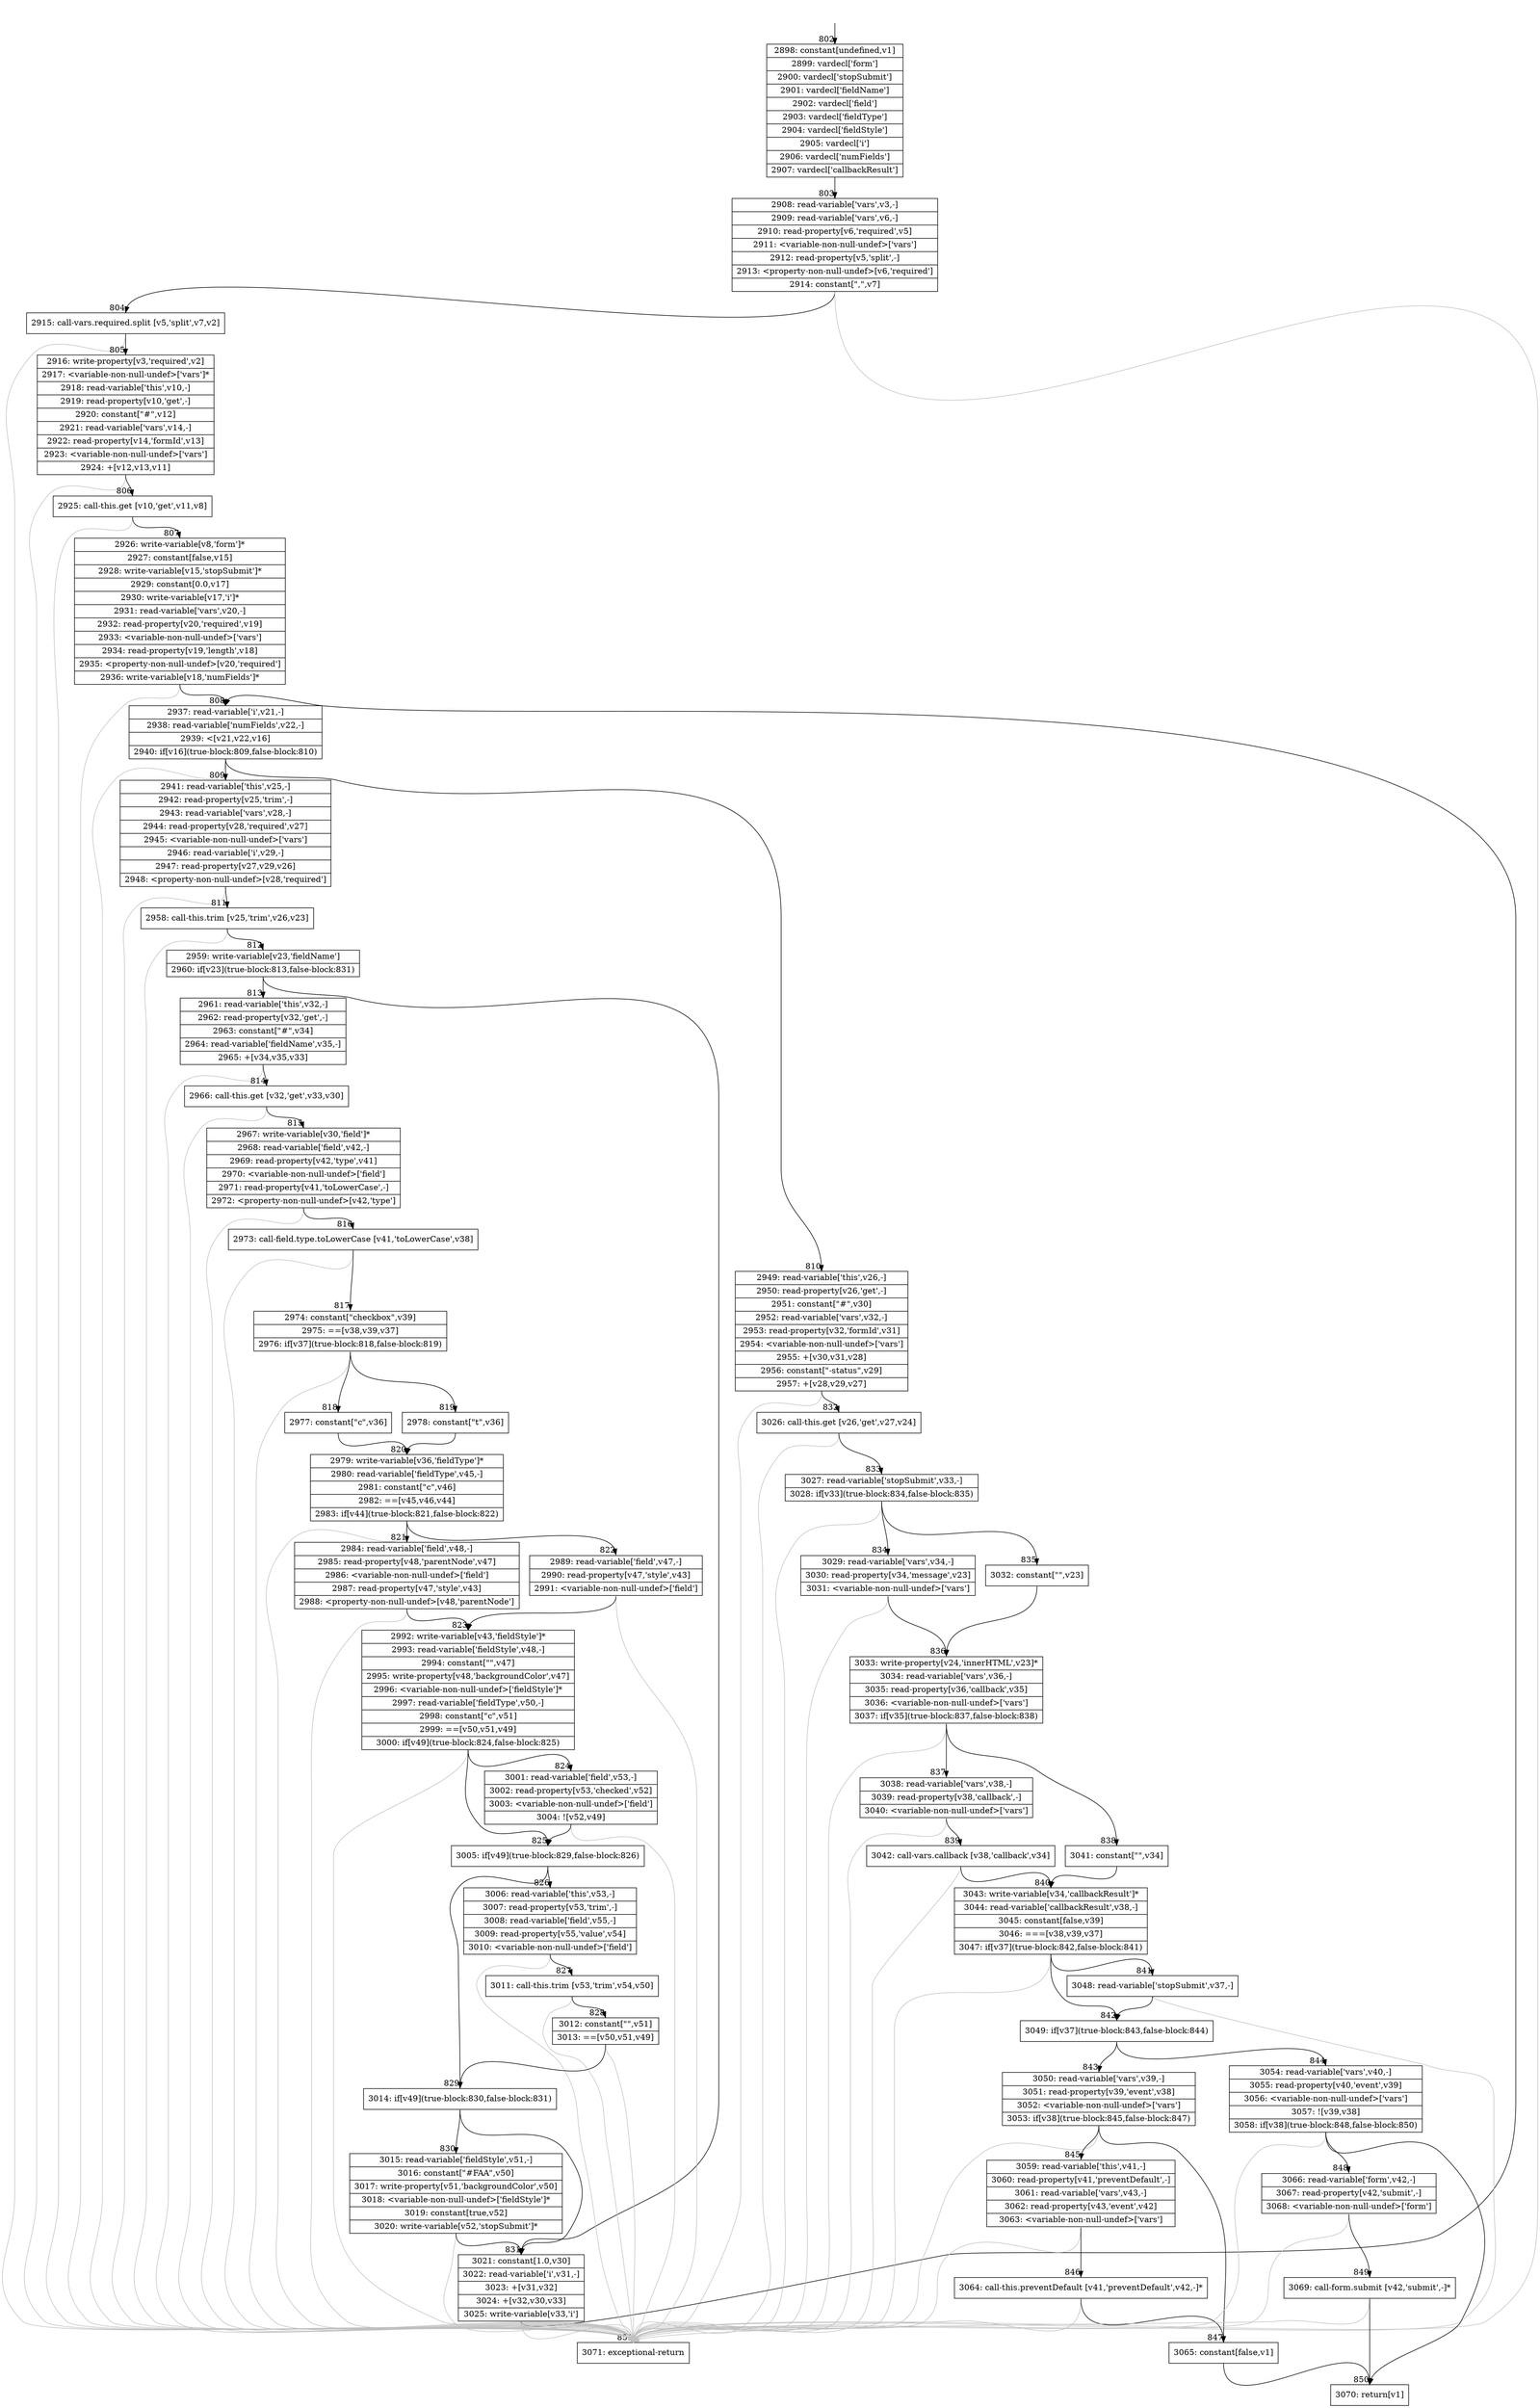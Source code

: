 digraph {
rankdir="TD"
BB_entry42[shape=none,label=""];
BB_entry42 -> BB802 [tailport=s, headport=n, headlabel="    802"]
BB802 [shape=record label="{2898: constant[undefined,v1]|2899: vardecl['form']|2900: vardecl['stopSubmit']|2901: vardecl['fieldName']|2902: vardecl['field']|2903: vardecl['fieldType']|2904: vardecl['fieldStyle']|2905: vardecl['i']|2906: vardecl['numFields']|2907: vardecl['callbackResult']}" ] 
BB802 -> BB803 [tailport=s, headport=n, headlabel="      803"]
BB803 [shape=record label="{2908: read-variable['vars',v3,-]|2909: read-variable['vars',v6,-]|2910: read-property[v6,'required',v5]|2911: \<variable-non-null-undef\>['vars']|2912: read-property[v5,'split',-]|2913: \<property-non-null-undef\>[v6,'required']|2914: constant[\",\",v7]}" ] 
BB803 -> BB804 [tailport=s, headport=n, headlabel="      804"]
BB803 -> BB851 [tailport=s, headport=n, color=gray, headlabel="      851"]
BB804 [shape=record label="{2915: call-vars.required.split [v5,'split',v7,v2]}" ] 
BB804 -> BB805 [tailport=s, headport=n, headlabel="      805"]
BB804 -> BB851 [tailport=s, headport=n, color=gray]
BB805 [shape=record label="{2916: write-property[v3,'required',v2]|2917: \<variable-non-null-undef\>['vars']*|2918: read-variable['this',v10,-]|2919: read-property[v10,'get',-]|2920: constant[\"#\",v12]|2921: read-variable['vars',v14,-]|2922: read-property[v14,'formId',v13]|2923: \<variable-non-null-undef\>['vars']|2924: +[v12,v13,v11]}" ] 
BB805 -> BB806 [tailport=s, headport=n, headlabel="      806"]
BB805 -> BB851 [tailport=s, headport=n, color=gray]
BB806 [shape=record label="{2925: call-this.get [v10,'get',v11,v8]}" ] 
BB806 -> BB807 [tailport=s, headport=n, headlabel="      807"]
BB806 -> BB851 [tailport=s, headport=n, color=gray]
BB807 [shape=record label="{2926: write-variable[v8,'form']*|2927: constant[false,v15]|2928: write-variable[v15,'stopSubmit']*|2929: constant[0.0,v17]|2930: write-variable[v17,'i']*|2931: read-variable['vars',v20,-]|2932: read-property[v20,'required',v19]|2933: \<variable-non-null-undef\>['vars']|2934: read-property[v19,'length',v18]|2935: \<property-non-null-undef\>[v20,'required']|2936: write-variable[v18,'numFields']*}" ] 
BB807 -> BB808 [tailport=s, headport=n, headlabel="      808"]
BB807 -> BB851 [tailport=s, headport=n, color=gray]
BB808 [shape=record label="{2937: read-variable['i',v21,-]|2938: read-variable['numFields',v22,-]|2939: \<[v21,v22,v16]|2940: if[v16](true-block:809,false-block:810)}" ] 
BB808 -> BB809 [tailport=s, headport=n, headlabel="      809"]
BB808 -> BB810 [tailport=s, headport=n, headlabel="      810"]
BB808 -> BB851 [tailport=s, headport=n, color=gray]
BB809 [shape=record label="{2941: read-variable['this',v25,-]|2942: read-property[v25,'trim',-]|2943: read-variable['vars',v28,-]|2944: read-property[v28,'required',v27]|2945: \<variable-non-null-undef\>['vars']|2946: read-variable['i',v29,-]|2947: read-property[v27,v29,v26]|2948: \<property-non-null-undef\>[v28,'required']}" ] 
BB809 -> BB811 [tailport=s, headport=n, headlabel="      811"]
BB809 -> BB851 [tailport=s, headport=n, color=gray]
BB810 [shape=record label="{2949: read-variable['this',v26,-]|2950: read-property[v26,'get',-]|2951: constant[\"#\",v30]|2952: read-variable['vars',v32,-]|2953: read-property[v32,'formId',v31]|2954: \<variable-non-null-undef\>['vars']|2955: +[v30,v31,v28]|2956: constant[\"-status\",v29]|2957: +[v28,v29,v27]}" ] 
BB810 -> BB832 [tailport=s, headport=n, headlabel="      832"]
BB810 -> BB851 [tailport=s, headport=n, color=gray]
BB811 [shape=record label="{2958: call-this.trim [v25,'trim',v26,v23]}" ] 
BB811 -> BB812 [tailport=s, headport=n, headlabel="      812"]
BB811 -> BB851 [tailport=s, headport=n, color=gray]
BB812 [shape=record label="{2959: write-variable[v23,'fieldName']|2960: if[v23](true-block:813,false-block:831)}" ] 
BB812 -> BB813 [tailport=s, headport=n, headlabel="      813"]
BB812 -> BB831 [tailport=s, headport=n, headlabel="      831"]
BB813 [shape=record label="{2961: read-variable['this',v32,-]|2962: read-property[v32,'get',-]|2963: constant[\"#\",v34]|2964: read-variable['fieldName',v35,-]|2965: +[v34,v35,v33]}" ] 
BB813 -> BB814 [tailport=s, headport=n, headlabel="      814"]
BB813 -> BB851 [tailport=s, headport=n, color=gray]
BB814 [shape=record label="{2966: call-this.get [v32,'get',v33,v30]}" ] 
BB814 -> BB815 [tailport=s, headport=n, headlabel="      815"]
BB814 -> BB851 [tailport=s, headport=n, color=gray]
BB815 [shape=record label="{2967: write-variable[v30,'field']*|2968: read-variable['field',v42,-]|2969: read-property[v42,'type',v41]|2970: \<variable-non-null-undef\>['field']|2971: read-property[v41,'toLowerCase',-]|2972: \<property-non-null-undef\>[v42,'type']}" ] 
BB815 -> BB816 [tailport=s, headport=n, headlabel="      816"]
BB815 -> BB851 [tailport=s, headport=n, color=gray]
BB816 [shape=record label="{2973: call-field.type.toLowerCase [v41,'toLowerCase',v38]}" ] 
BB816 -> BB817 [tailport=s, headport=n, headlabel="      817"]
BB816 -> BB851 [tailport=s, headport=n, color=gray]
BB817 [shape=record label="{2974: constant[\"checkbox\",v39]|2975: ==[v38,v39,v37]|2976: if[v37](true-block:818,false-block:819)}" ] 
BB817 -> BB818 [tailport=s, headport=n, headlabel="      818"]
BB817 -> BB819 [tailport=s, headport=n, headlabel="      819"]
BB817 -> BB851 [tailport=s, headport=n, color=gray]
BB818 [shape=record label="{2977: constant[\"c\",v36]}" ] 
BB818 -> BB820 [tailport=s, headport=n, headlabel="      820"]
BB819 [shape=record label="{2978: constant[\"t\",v36]}" ] 
BB819 -> BB820 [tailport=s, headport=n]
BB820 [shape=record label="{2979: write-variable[v36,'fieldType']*|2980: read-variable['fieldType',v45,-]|2981: constant[\"c\",v46]|2982: ==[v45,v46,v44]|2983: if[v44](true-block:821,false-block:822)}" ] 
BB820 -> BB821 [tailport=s, headport=n, headlabel="      821"]
BB820 -> BB822 [tailport=s, headport=n, headlabel="      822"]
BB820 -> BB851 [tailport=s, headport=n, color=gray]
BB821 [shape=record label="{2984: read-variable['field',v48,-]|2985: read-property[v48,'parentNode',v47]|2986: \<variable-non-null-undef\>['field']|2987: read-property[v47,'style',v43]|2988: \<property-non-null-undef\>[v48,'parentNode']}" ] 
BB821 -> BB823 [tailport=s, headport=n, headlabel="      823"]
BB821 -> BB851 [tailport=s, headport=n, color=gray]
BB822 [shape=record label="{2989: read-variable['field',v47,-]|2990: read-property[v47,'style',v43]|2991: \<variable-non-null-undef\>['field']}" ] 
BB822 -> BB823 [tailport=s, headport=n]
BB822 -> BB851 [tailport=s, headport=n, color=gray]
BB823 [shape=record label="{2992: write-variable[v43,'fieldStyle']*|2993: read-variable['fieldStyle',v48,-]|2994: constant[\"\",v47]|2995: write-property[v48,'backgroundColor',v47]|2996: \<variable-non-null-undef\>['fieldStyle']*|2997: read-variable['fieldType',v50,-]|2998: constant[\"c\",v51]|2999: ==[v50,v51,v49]|3000: if[v49](true-block:824,false-block:825)}" ] 
BB823 -> BB825 [tailport=s, headport=n, headlabel="      825"]
BB823 -> BB824 [tailport=s, headport=n, headlabel="      824"]
BB823 -> BB851 [tailport=s, headport=n, color=gray]
BB824 [shape=record label="{3001: read-variable['field',v53,-]|3002: read-property[v53,'checked',v52]|3003: \<variable-non-null-undef\>['field']|3004: ![v52,v49]}" ] 
BB824 -> BB825 [tailport=s, headport=n]
BB824 -> BB851 [tailport=s, headport=n, color=gray]
BB825 [shape=record label="{3005: if[v49](true-block:829,false-block:826)}" ] 
BB825 -> BB829 [tailport=s, headport=n, headlabel="      829"]
BB825 -> BB826 [tailport=s, headport=n, headlabel="      826"]
BB826 [shape=record label="{3006: read-variable['this',v53,-]|3007: read-property[v53,'trim',-]|3008: read-variable['field',v55,-]|3009: read-property[v55,'value',v54]|3010: \<variable-non-null-undef\>['field']}" ] 
BB826 -> BB827 [tailport=s, headport=n, headlabel="      827"]
BB826 -> BB851 [tailport=s, headport=n, color=gray]
BB827 [shape=record label="{3011: call-this.trim [v53,'trim',v54,v50]}" ] 
BB827 -> BB828 [tailport=s, headport=n, headlabel="      828"]
BB827 -> BB851 [tailport=s, headport=n, color=gray]
BB828 [shape=record label="{3012: constant[\"\",v51]|3013: ==[v50,v51,v49]}" ] 
BB828 -> BB829 [tailport=s, headport=n]
BB828 -> BB851 [tailport=s, headport=n, color=gray]
BB829 [shape=record label="{3014: if[v49](true-block:830,false-block:831)}" ] 
BB829 -> BB830 [tailport=s, headport=n, headlabel="      830"]
BB829 -> BB831 [tailport=s, headport=n]
BB830 [shape=record label="{3015: read-variable['fieldStyle',v51,-]|3016: constant[\"#FAA\",v50]|3017: write-property[v51,'backgroundColor',v50]|3018: \<variable-non-null-undef\>['fieldStyle']*|3019: constant[true,v52]|3020: write-variable[v52,'stopSubmit']*}" ] 
BB830 -> BB831 [tailport=s, headport=n]
BB830 -> BB851 [tailport=s, headport=n, color=gray]
BB831 [shape=record label="{3021: constant[1.0,v30]|3022: read-variable['i',v31,-]|3023: +[v31,v32]|3024: +[v32,v30,v33]|3025: write-variable[v33,'i']}" ] 
BB831 -> BB808 [tailport=s, headport=n]
BB831 -> BB851 [tailport=s, headport=n, color=gray]
BB832 [shape=record label="{3026: call-this.get [v26,'get',v27,v24]}" ] 
BB832 -> BB833 [tailport=s, headport=n, headlabel="      833"]
BB832 -> BB851 [tailport=s, headport=n, color=gray]
BB833 [shape=record label="{3027: read-variable['stopSubmit',v33,-]|3028: if[v33](true-block:834,false-block:835)}" ] 
BB833 -> BB834 [tailport=s, headport=n, headlabel="      834"]
BB833 -> BB835 [tailport=s, headport=n, headlabel="      835"]
BB833 -> BB851 [tailport=s, headport=n, color=gray]
BB834 [shape=record label="{3029: read-variable['vars',v34,-]|3030: read-property[v34,'message',v23]|3031: \<variable-non-null-undef\>['vars']}" ] 
BB834 -> BB836 [tailport=s, headport=n, headlabel="      836"]
BB834 -> BB851 [tailport=s, headport=n, color=gray]
BB835 [shape=record label="{3032: constant[\"\",v23]}" ] 
BB835 -> BB836 [tailport=s, headport=n]
BB836 [shape=record label="{3033: write-property[v24,'innerHTML',v23]*|3034: read-variable['vars',v36,-]|3035: read-property[v36,'callback',v35]|3036: \<variable-non-null-undef\>['vars']|3037: if[v35](true-block:837,false-block:838)}" ] 
BB836 -> BB837 [tailport=s, headport=n, headlabel="      837"]
BB836 -> BB838 [tailport=s, headport=n, headlabel="      838"]
BB836 -> BB851 [tailport=s, headport=n, color=gray]
BB837 [shape=record label="{3038: read-variable['vars',v38,-]|3039: read-property[v38,'callback',-]|3040: \<variable-non-null-undef\>['vars']}" ] 
BB837 -> BB839 [tailport=s, headport=n, headlabel="      839"]
BB837 -> BB851 [tailport=s, headport=n, color=gray]
BB838 [shape=record label="{3041: constant[\"\",v34]}" ] 
BB838 -> BB840 [tailport=s, headport=n, headlabel="      840"]
BB839 [shape=record label="{3042: call-vars.callback [v38,'callback',v34]}" ] 
BB839 -> BB840 [tailport=s, headport=n]
BB839 -> BB851 [tailport=s, headport=n, color=gray]
BB840 [shape=record label="{3043: write-variable[v34,'callbackResult']*|3044: read-variable['callbackResult',v38,-]|3045: constant[false,v39]|3046: ===[v38,v39,v37]|3047: if[v37](true-block:842,false-block:841)}" ] 
BB840 -> BB842 [tailport=s, headport=n, headlabel="      842"]
BB840 -> BB841 [tailport=s, headport=n, headlabel="      841"]
BB840 -> BB851 [tailport=s, headport=n, color=gray]
BB841 [shape=record label="{3048: read-variable['stopSubmit',v37,-]}" ] 
BB841 -> BB842 [tailport=s, headport=n]
BB841 -> BB851 [tailport=s, headport=n, color=gray]
BB842 [shape=record label="{3049: if[v37](true-block:843,false-block:844)}" ] 
BB842 -> BB843 [tailport=s, headport=n, headlabel="      843"]
BB842 -> BB844 [tailport=s, headport=n, headlabel="      844"]
BB843 [shape=record label="{3050: read-variable['vars',v39,-]|3051: read-property[v39,'event',v38]|3052: \<variable-non-null-undef\>['vars']|3053: if[v38](true-block:845,false-block:847)}" ] 
BB843 -> BB845 [tailport=s, headport=n, headlabel="      845"]
BB843 -> BB847 [tailport=s, headport=n, headlabel="      847"]
BB843 -> BB851 [tailport=s, headport=n, color=gray]
BB844 [shape=record label="{3054: read-variable['vars',v40,-]|3055: read-property[v40,'event',v39]|3056: \<variable-non-null-undef\>['vars']|3057: ![v39,v38]|3058: if[v38](true-block:848,false-block:850)}" ] 
BB844 -> BB848 [tailport=s, headport=n, headlabel="      848"]
BB844 -> BB850 [tailport=s, headport=n, headlabel="      850"]
BB844 -> BB851 [tailport=s, headport=n, color=gray]
BB845 [shape=record label="{3059: read-variable['this',v41,-]|3060: read-property[v41,'preventDefault',-]|3061: read-variable['vars',v43,-]|3062: read-property[v43,'event',v42]|3063: \<variable-non-null-undef\>['vars']}" ] 
BB845 -> BB846 [tailport=s, headport=n, headlabel="      846"]
BB845 -> BB851 [tailport=s, headport=n, color=gray]
BB846 [shape=record label="{3064: call-this.preventDefault [v41,'preventDefault',v42,-]*}" ] 
BB846 -> BB847 [tailport=s, headport=n]
BB846 -> BB851 [tailport=s, headport=n, color=gray]
BB847 [shape=record label="{3065: constant[false,v1]}" ] 
BB847 -> BB850 [tailport=s, headport=n]
BB848 [shape=record label="{3066: read-variable['form',v42,-]|3067: read-property[v42,'submit',-]|3068: \<variable-non-null-undef\>['form']}" ] 
BB848 -> BB849 [tailport=s, headport=n, headlabel="      849"]
BB848 -> BB851 [tailport=s, headport=n, color=gray]
BB849 [shape=record label="{3069: call-form.submit [v42,'submit',-]*}" ] 
BB849 -> BB850 [tailport=s, headport=n]
BB849 -> BB851 [tailport=s, headport=n, color=gray]
BB850 [shape=record label="{3070: return[v1]}" ] 
BB851 [shape=record label="{3071: exceptional-return}" ] 
//#$~ 611
}
